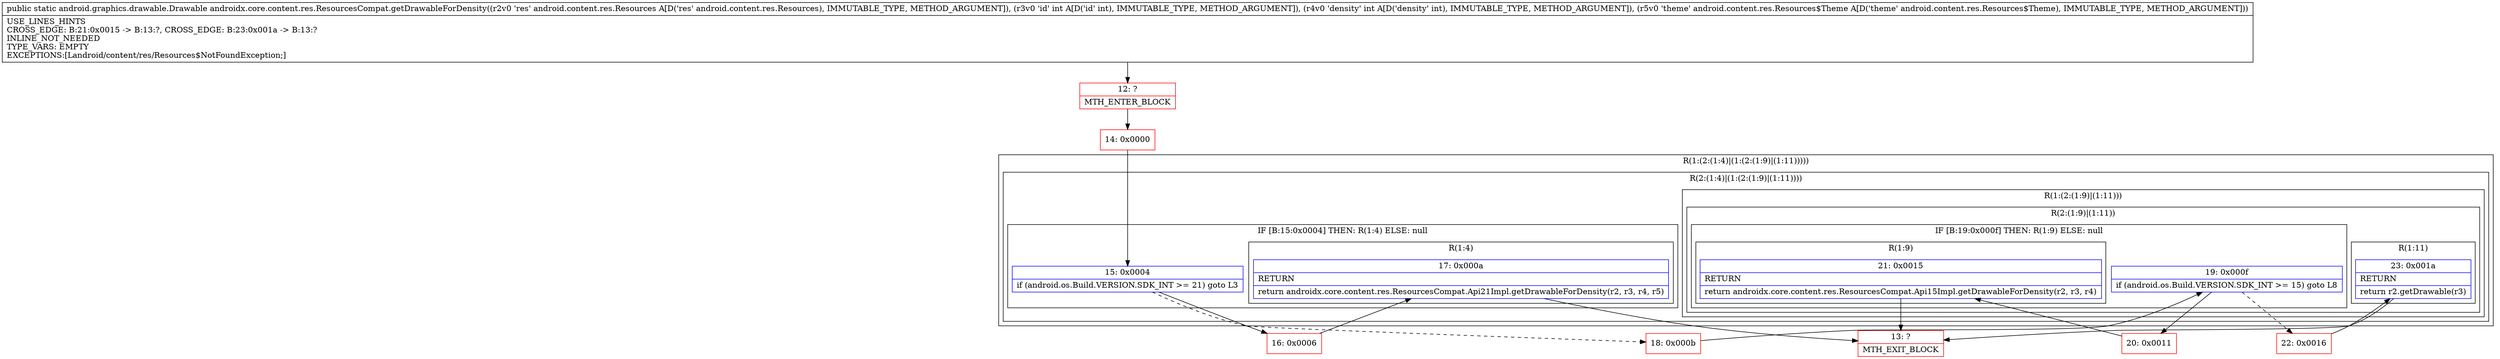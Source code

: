 digraph "CFG forandroidx.core.content.res.ResourcesCompat.getDrawableForDensity(Landroid\/content\/res\/Resources;IILandroid\/content\/res\/Resources$Theme;)Landroid\/graphics\/drawable\/Drawable;" {
subgraph cluster_Region_2101135846 {
label = "R(1:(2:(1:4)|(1:(2:(1:9)|(1:11)))))";
node [shape=record,color=blue];
subgraph cluster_Region_500556687 {
label = "R(2:(1:4)|(1:(2:(1:9)|(1:11))))";
node [shape=record,color=blue];
subgraph cluster_IfRegion_307461112 {
label = "IF [B:15:0x0004] THEN: R(1:4) ELSE: null";
node [shape=record,color=blue];
Node_15 [shape=record,label="{15\:\ 0x0004|if (android.os.Build.VERSION.SDK_INT \>= 21) goto L3\l}"];
subgraph cluster_Region_1454716323 {
label = "R(1:4)";
node [shape=record,color=blue];
Node_17 [shape=record,label="{17\:\ 0x000a|RETURN\l|return androidx.core.content.res.ResourcesCompat.Api21Impl.getDrawableForDensity(r2, r3, r4, r5)\l}"];
}
}
subgraph cluster_Region_1297982826 {
label = "R(1:(2:(1:9)|(1:11)))";
node [shape=record,color=blue];
subgraph cluster_Region_2133262037 {
label = "R(2:(1:9)|(1:11))";
node [shape=record,color=blue];
subgraph cluster_IfRegion_1990448754 {
label = "IF [B:19:0x000f] THEN: R(1:9) ELSE: null";
node [shape=record,color=blue];
Node_19 [shape=record,label="{19\:\ 0x000f|if (android.os.Build.VERSION.SDK_INT \>= 15) goto L8\l}"];
subgraph cluster_Region_163904808 {
label = "R(1:9)";
node [shape=record,color=blue];
Node_21 [shape=record,label="{21\:\ 0x0015|RETURN\l|return androidx.core.content.res.ResourcesCompat.Api15Impl.getDrawableForDensity(r2, r3, r4)\l}"];
}
}
subgraph cluster_Region_689074063 {
label = "R(1:11)";
node [shape=record,color=blue];
Node_23 [shape=record,label="{23\:\ 0x001a|RETURN\l|return r2.getDrawable(r3)\l}"];
}
}
}
}
}
Node_12 [shape=record,color=red,label="{12\:\ ?|MTH_ENTER_BLOCK\l}"];
Node_14 [shape=record,color=red,label="{14\:\ 0x0000}"];
Node_16 [shape=record,color=red,label="{16\:\ 0x0006}"];
Node_13 [shape=record,color=red,label="{13\:\ ?|MTH_EXIT_BLOCK\l}"];
Node_18 [shape=record,color=red,label="{18\:\ 0x000b}"];
Node_20 [shape=record,color=red,label="{20\:\ 0x0011}"];
Node_22 [shape=record,color=red,label="{22\:\ 0x0016}"];
MethodNode[shape=record,label="{public static android.graphics.drawable.Drawable androidx.core.content.res.ResourcesCompat.getDrawableForDensity((r2v0 'res' android.content.res.Resources A[D('res' android.content.res.Resources), IMMUTABLE_TYPE, METHOD_ARGUMENT]), (r3v0 'id' int A[D('id' int), IMMUTABLE_TYPE, METHOD_ARGUMENT]), (r4v0 'density' int A[D('density' int), IMMUTABLE_TYPE, METHOD_ARGUMENT]), (r5v0 'theme' android.content.res.Resources$Theme A[D('theme' android.content.res.Resources$Theme), IMMUTABLE_TYPE, METHOD_ARGUMENT]))  | USE_LINES_HINTS\lCROSS_EDGE: B:21:0x0015 \-\> B:13:?, CROSS_EDGE: B:23:0x001a \-\> B:13:?\lINLINE_NOT_NEEDED\lTYPE_VARS: EMPTY\lEXCEPTIONS:[Landroid\/content\/res\/Resources$NotFoundException;]\l}"];
MethodNode -> Node_12;Node_15 -> Node_16;
Node_15 -> Node_18[style=dashed];
Node_17 -> Node_13;
Node_19 -> Node_20;
Node_19 -> Node_22[style=dashed];
Node_21 -> Node_13;
Node_23 -> Node_13;
Node_12 -> Node_14;
Node_14 -> Node_15;
Node_16 -> Node_17;
Node_18 -> Node_19;
Node_20 -> Node_21;
Node_22 -> Node_23;
}

